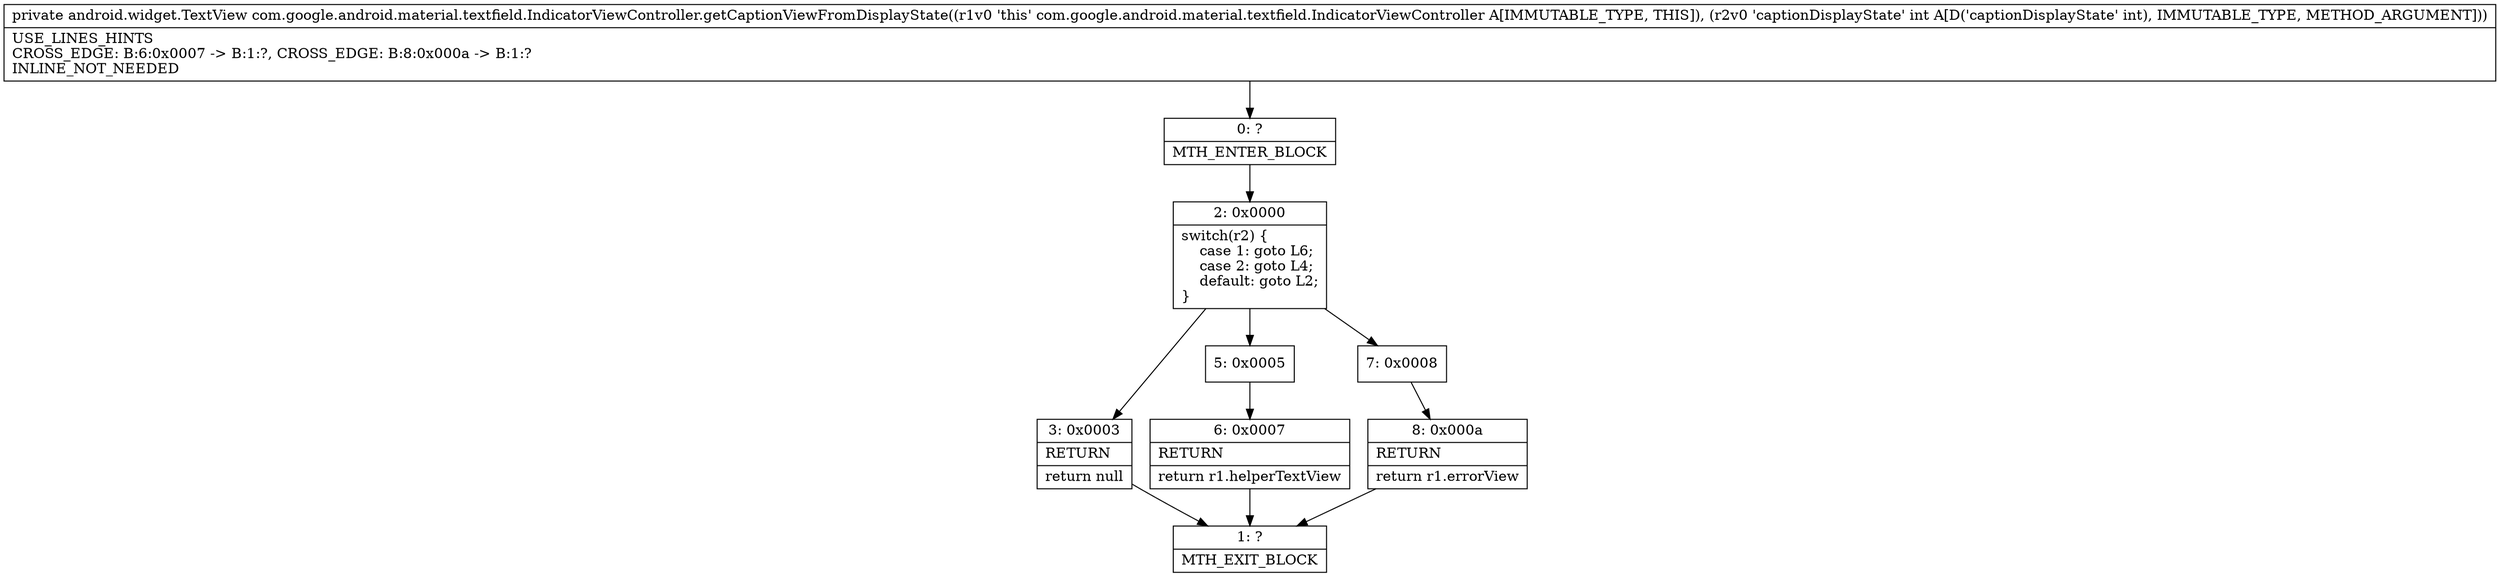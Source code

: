 digraph "CFG forcom.google.android.material.textfield.IndicatorViewController.getCaptionViewFromDisplayState(I)Landroid\/widget\/TextView;" {
Node_0 [shape=record,label="{0\:\ ?|MTH_ENTER_BLOCK\l}"];
Node_2 [shape=record,label="{2\:\ 0x0000|switch(r2) \{\l    case 1: goto L6;\l    case 2: goto L4;\l    default: goto L2;\l\}\l}"];
Node_3 [shape=record,label="{3\:\ 0x0003|RETURN\l|return null\l}"];
Node_1 [shape=record,label="{1\:\ ?|MTH_EXIT_BLOCK\l}"];
Node_5 [shape=record,label="{5\:\ 0x0005}"];
Node_6 [shape=record,label="{6\:\ 0x0007|RETURN\l|return r1.helperTextView\l}"];
Node_7 [shape=record,label="{7\:\ 0x0008}"];
Node_8 [shape=record,label="{8\:\ 0x000a|RETURN\l|return r1.errorView\l}"];
MethodNode[shape=record,label="{private android.widget.TextView com.google.android.material.textfield.IndicatorViewController.getCaptionViewFromDisplayState((r1v0 'this' com.google.android.material.textfield.IndicatorViewController A[IMMUTABLE_TYPE, THIS]), (r2v0 'captionDisplayState' int A[D('captionDisplayState' int), IMMUTABLE_TYPE, METHOD_ARGUMENT]))  | USE_LINES_HINTS\lCROSS_EDGE: B:6:0x0007 \-\> B:1:?, CROSS_EDGE: B:8:0x000a \-\> B:1:?\lINLINE_NOT_NEEDED\l}"];
MethodNode -> Node_0;Node_0 -> Node_2;
Node_2 -> Node_3;
Node_2 -> Node_5;
Node_2 -> Node_7;
Node_3 -> Node_1;
Node_5 -> Node_6;
Node_6 -> Node_1;
Node_7 -> Node_8;
Node_8 -> Node_1;
}


